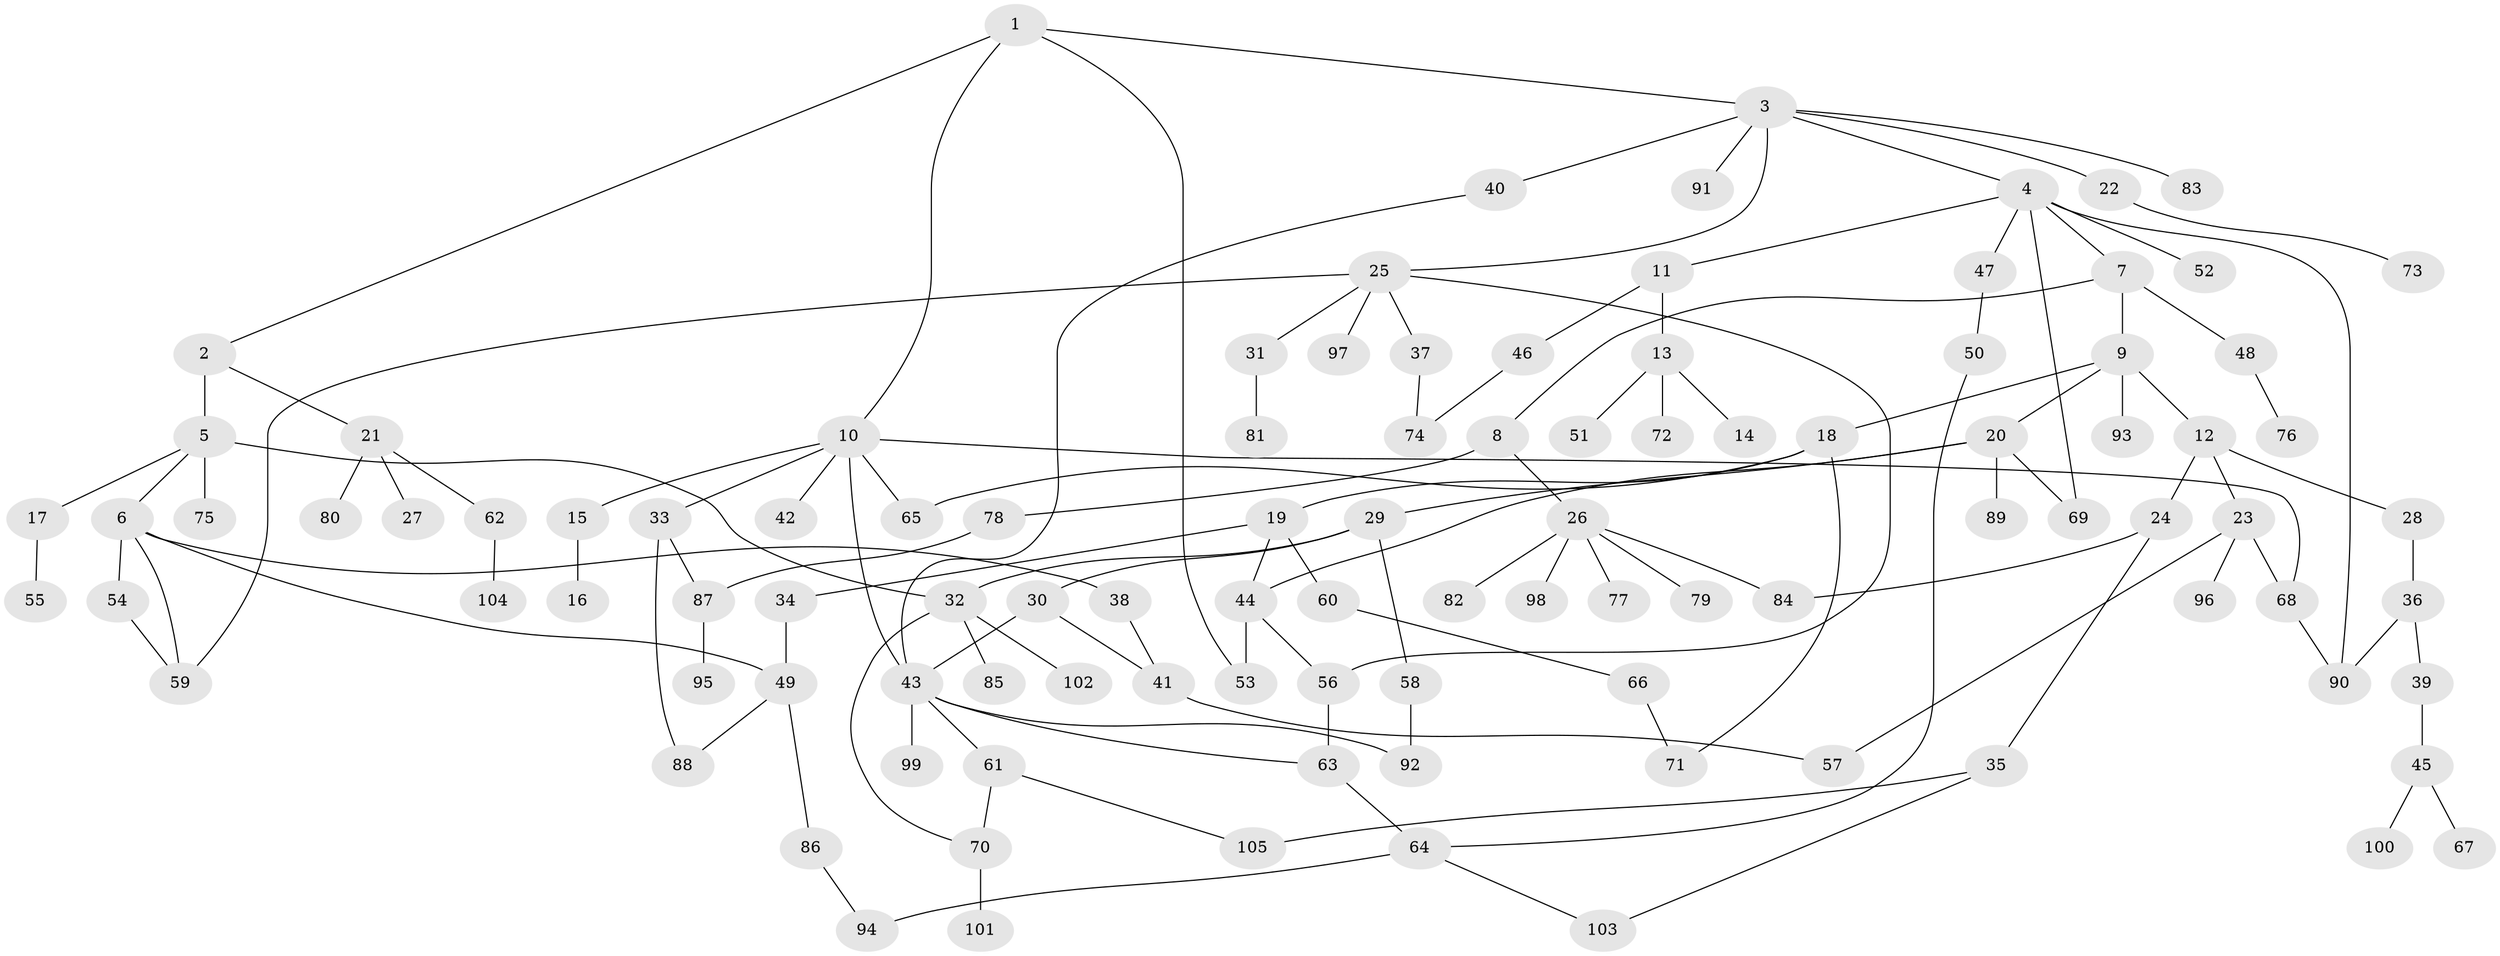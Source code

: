 // coarse degree distribution, {4: 0.08108108108108109, 3: 0.16216216216216217, 6: 0.05405405405405406, 7: 0.04054054054054054, 5: 0.06756756756756757, 12: 0.013513513513513514, 1: 0.3783783783783784, 2: 0.20270270270270271}
// Generated by graph-tools (version 1.1) at 2025/23/03/03/25 07:23:33]
// undirected, 105 vertices, 132 edges
graph export_dot {
graph [start="1"]
  node [color=gray90,style=filled];
  1;
  2;
  3;
  4;
  5;
  6;
  7;
  8;
  9;
  10;
  11;
  12;
  13;
  14;
  15;
  16;
  17;
  18;
  19;
  20;
  21;
  22;
  23;
  24;
  25;
  26;
  27;
  28;
  29;
  30;
  31;
  32;
  33;
  34;
  35;
  36;
  37;
  38;
  39;
  40;
  41;
  42;
  43;
  44;
  45;
  46;
  47;
  48;
  49;
  50;
  51;
  52;
  53;
  54;
  55;
  56;
  57;
  58;
  59;
  60;
  61;
  62;
  63;
  64;
  65;
  66;
  67;
  68;
  69;
  70;
  71;
  72;
  73;
  74;
  75;
  76;
  77;
  78;
  79;
  80;
  81;
  82;
  83;
  84;
  85;
  86;
  87;
  88;
  89;
  90;
  91;
  92;
  93;
  94;
  95;
  96;
  97;
  98;
  99;
  100;
  101;
  102;
  103;
  104;
  105;
  1 -- 2;
  1 -- 3;
  1 -- 10;
  1 -- 53;
  2 -- 5;
  2 -- 21;
  3 -- 4;
  3 -- 22;
  3 -- 25;
  3 -- 40;
  3 -- 83;
  3 -- 91;
  4 -- 7;
  4 -- 11;
  4 -- 47;
  4 -- 52;
  4 -- 69;
  4 -- 90;
  5 -- 6;
  5 -- 17;
  5 -- 75;
  5 -- 32;
  6 -- 38;
  6 -- 49;
  6 -- 54;
  6 -- 59;
  7 -- 8;
  7 -- 9;
  7 -- 48;
  8 -- 26;
  8 -- 78;
  9 -- 12;
  9 -- 18;
  9 -- 20;
  9 -- 93;
  10 -- 15;
  10 -- 33;
  10 -- 42;
  10 -- 65;
  10 -- 68;
  10 -- 43;
  11 -- 13;
  11 -- 46;
  12 -- 23;
  12 -- 24;
  12 -- 28;
  13 -- 14;
  13 -- 51;
  13 -- 72;
  15 -- 16;
  17 -- 55;
  18 -- 19;
  18 -- 71;
  18 -- 65;
  19 -- 34;
  19 -- 44;
  19 -- 60;
  20 -- 29;
  20 -- 69;
  20 -- 89;
  20 -- 44;
  21 -- 27;
  21 -- 62;
  21 -- 80;
  22 -- 73;
  23 -- 96;
  23 -- 68;
  23 -- 57;
  24 -- 35;
  24 -- 84;
  25 -- 31;
  25 -- 37;
  25 -- 56;
  25 -- 97;
  25 -- 59;
  26 -- 77;
  26 -- 79;
  26 -- 82;
  26 -- 98;
  26 -- 84;
  28 -- 36;
  29 -- 30;
  29 -- 32;
  29 -- 58;
  30 -- 41;
  30 -- 43;
  31 -- 81;
  32 -- 85;
  32 -- 102;
  32 -- 70;
  33 -- 87;
  33 -- 88;
  34 -- 49;
  35 -- 103;
  35 -- 105;
  36 -- 39;
  36 -- 90;
  37 -- 74;
  38 -- 41;
  39 -- 45;
  40 -- 43;
  41 -- 57;
  43 -- 61;
  43 -- 99;
  43 -- 63;
  43 -- 92;
  44 -- 53;
  44 -- 56;
  45 -- 67;
  45 -- 100;
  46 -- 74;
  47 -- 50;
  48 -- 76;
  49 -- 86;
  49 -- 88;
  50 -- 64;
  54 -- 59;
  56 -- 63;
  58 -- 92;
  60 -- 66;
  61 -- 70;
  61 -- 105;
  62 -- 104;
  63 -- 64;
  64 -- 94;
  64 -- 103;
  66 -- 71;
  68 -- 90;
  70 -- 101;
  78 -- 87;
  86 -- 94;
  87 -- 95;
}
